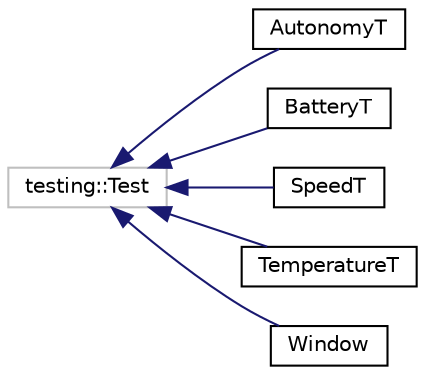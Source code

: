 digraph "Graphical Class Hierarchy"
{
 // LATEX_PDF_SIZE
  edge [fontname="Helvetica",fontsize="10",labelfontname="Helvetica",labelfontsize="10"];
  node [fontname="Helvetica",fontsize="10",shape=record];
  rankdir="LR";
  Node9 [label="testing::Test",height=0.2,width=0.4,color="grey75", fillcolor="white", style="filled",tooltip=" "];
  Node9 -> Node0 [dir="back",color="midnightblue",fontsize="10",style="solid",fontname="Helvetica"];
  Node0 [label="AutonomyT",height=0.2,width=0.4,color="black", fillcolor="white", style="filled",URL="$classAutonomyT.html",tooltip=" "];
  Node9 -> Node11 [dir="back",color="midnightblue",fontsize="10",style="solid",fontname="Helvetica"];
  Node11 [label="BatteryT",height=0.2,width=0.4,color="black", fillcolor="white", style="filled",URL="$classBatteryT.html",tooltip=" "];
  Node9 -> Node12 [dir="back",color="midnightblue",fontsize="10",style="solid",fontname="Helvetica"];
  Node12 [label="SpeedT",height=0.2,width=0.4,color="black", fillcolor="white", style="filled",URL="$classSpeedT.html",tooltip=" "];
  Node9 -> Node13 [dir="back",color="midnightblue",fontsize="10",style="solid",fontname="Helvetica"];
  Node13 [label="TemperatureT",height=0.2,width=0.4,color="black", fillcolor="white", style="filled",URL="$classTemperatureT.html",tooltip=" "];
  Node9 -> Node14 [dir="back",color="midnightblue",fontsize="10",style="solid",fontname="Helvetica"];
  Node14 [label="Window",height=0.2,width=0.4,color="black", fillcolor="white", style="filled",URL="$classWindow.html",tooltip=" "];
}
